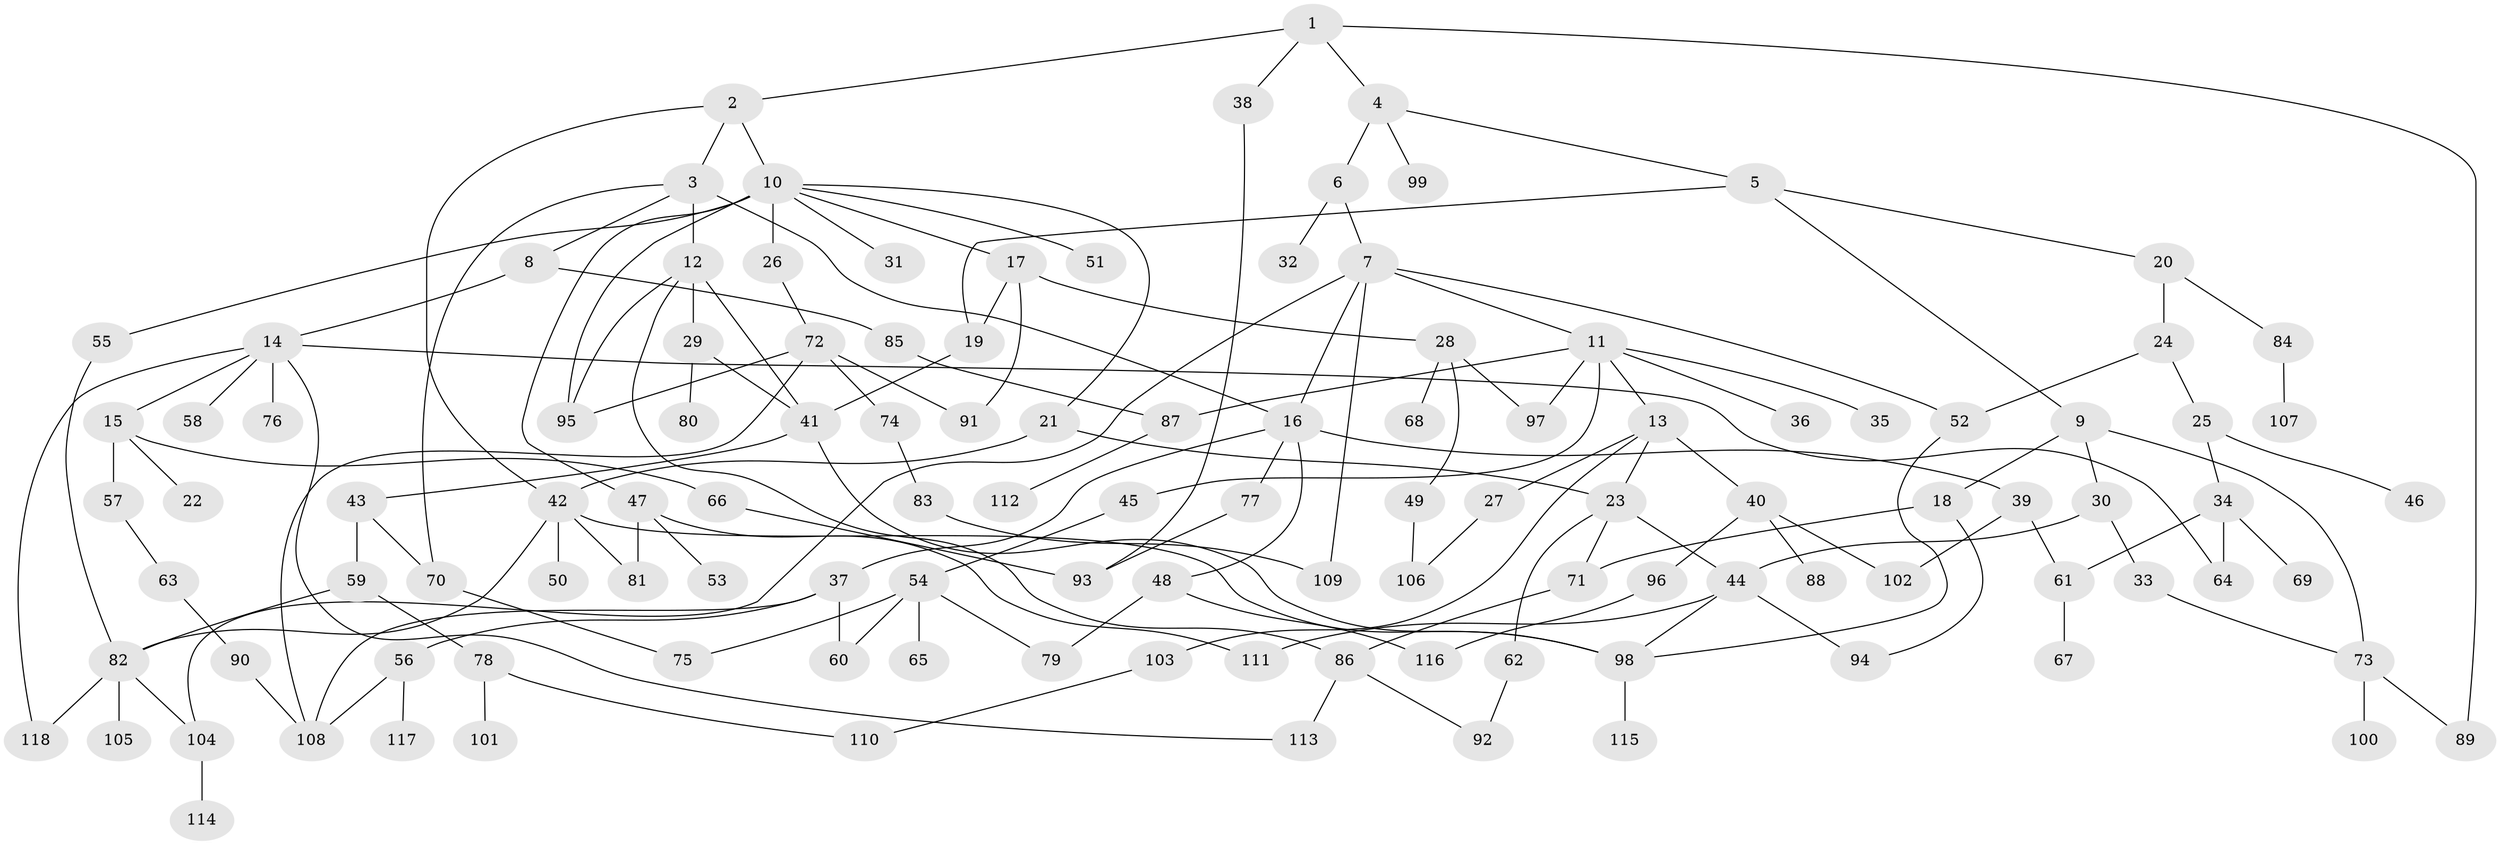 // Generated by graph-tools (version 1.1) at 2025/13/03/09/25 04:13:33]
// undirected, 118 vertices, 162 edges
graph export_dot {
graph [start="1"]
  node [color=gray90,style=filled];
  1;
  2;
  3;
  4;
  5;
  6;
  7;
  8;
  9;
  10;
  11;
  12;
  13;
  14;
  15;
  16;
  17;
  18;
  19;
  20;
  21;
  22;
  23;
  24;
  25;
  26;
  27;
  28;
  29;
  30;
  31;
  32;
  33;
  34;
  35;
  36;
  37;
  38;
  39;
  40;
  41;
  42;
  43;
  44;
  45;
  46;
  47;
  48;
  49;
  50;
  51;
  52;
  53;
  54;
  55;
  56;
  57;
  58;
  59;
  60;
  61;
  62;
  63;
  64;
  65;
  66;
  67;
  68;
  69;
  70;
  71;
  72;
  73;
  74;
  75;
  76;
  77;
  78;
  79;
  80;
  81;
  82;
  83;
  84;
  85;
  86;
  87;
  88;
  89;
  90;
  91;
  92;
  93;
  94;
  95;
  96;
  97;
  98;
  99;
  100;
  101;
  102;
  103;
  104;
  105;
  106;
  107;
  108;
  109;
  110;
  111;
  112;
  113;
  114;
  115;
  116;
  117;
  118;
  1 -- 2;
  1 -- 4;
  1 -- 38;
  1 -- 89;
  2 -- 3;
  2 -- 10;
  2 -- 42;
  3 -- 8;
  3 -- 12;
  3 -- 70;
  3 -- 16;
  4 -- 5;
  4 -- 6;
  4 -- 99;
  5 -- 9;
  5 -- 19;
  5 -- 20;
  6 -- 7;
  6 -- 32;
  7 -- 11;
  7 -- 16;
  7 -- 52;
  7 -- 109;
  7 -- 104;
  8 -- 14;
  8 -- 85;
  9 -- 18;
  9 -- 30;
  9 -- 73;
  10 -- 17;
  10 -- 21;
  10 -- 26;
  10 -- 31;
  10 -- 47;
  10 -- 51;
  10 -- 55;
  10 -- 95;
  11 -- 13;
  11 -- 35;
  11 -- 36;
  11 -- 45;
  11 -- 87;
  11 -- 97;
  12 -- 29;
  12 -- 86;
  12 -- 95;
  12 -- 41;
  13 -- 23;
  13 -- 27;
  13 -- 40;
  13 -- 103;
  14 -- 15;
  14 -- 58;
  14 -- 76;
  14 -- 113;
  14 -- 64;
  14 -- 118;
  15 -- 22;
  15 -- 57;
  15 -- 66;
  16 -- 37;
  16 -- 39;
  16 -- 48;
  16 -- 77;
  17 -- 28;
  17 -- 91;
  17 -- 19;
  18 -- 94;
  18 -- 71;
  19 -- 41;
  20 -- 24;
  20 -- 84;
  21 -- 42;
  21 -- 23;
  23 -- 44;
  23 -- 62;
  23 -- 71;
  24 -- 25;
  24 -- 52;
  25 -- 34;
  25 -- 46;
  26 -- 72;
  27 -- 106;
  28 -- 49;
  28 -- 68;
  28 -- 97;
  29 -- 41;
  29 -- 80;
  30 -- 33;
  30 -- 44;
  33 -- 73;
  34 -- 64;
  34 -- 69;
  34 -- 61;
  37 -- 56;
  37 -- 60;
  37 -- 108;
  38 -- 93;
  39 -- 61;
  39 -- 102;
  40 -- 88;
  40 -- 96;
  40 -- 102;
  41 -- 43;
  41 -- 98;
  42 -- 50;
  42 -- 81;
  42 -- 82;
  42 -- 98;
  43 -- 59;
  43 -- 70;
  44 -- 98;
  44 -- 111;
  44 -- 94;
  45 -- 54;
  47 -- 53;
  47 -- 111;
  47 -- 81;
  48 -- 116;
  48 -- 79;
  49 -- 106;
  52 -- 98;
  54 -- 65;
  54 -- 75;
  54 -- 79;
  54 -- 60;
  55 -- 82;
  56 -- 117;
  56 -- 108;
  57 -- 63;
  59 -- 78;
  59 -- 82;
  61 -- 67;
  62 -- 92;
  63 -- 90;
  66 -- 93;
  70 -- 75;
  71 -- 86;
  72 -- 74;
  72 -- 91;
  72 -- 108;
  72 -- 95;
  73 -- 100;
  73 -- 89;
  74 -- 83;
  77 -- 93;
  78 -- 101;
  78 -- 110;
  82 -- 104;
  82 -- 105;
  82 -- 118;
  83 -- 109;
  84 -- 107;
  85 -- 87;
  86 -- 92;
  86 -- 113;
  87 -- 112;
  90 -- 108;
  96 -- 116;
  98 -- 115;
  103 -- 110;
  104 -- 114;
}
